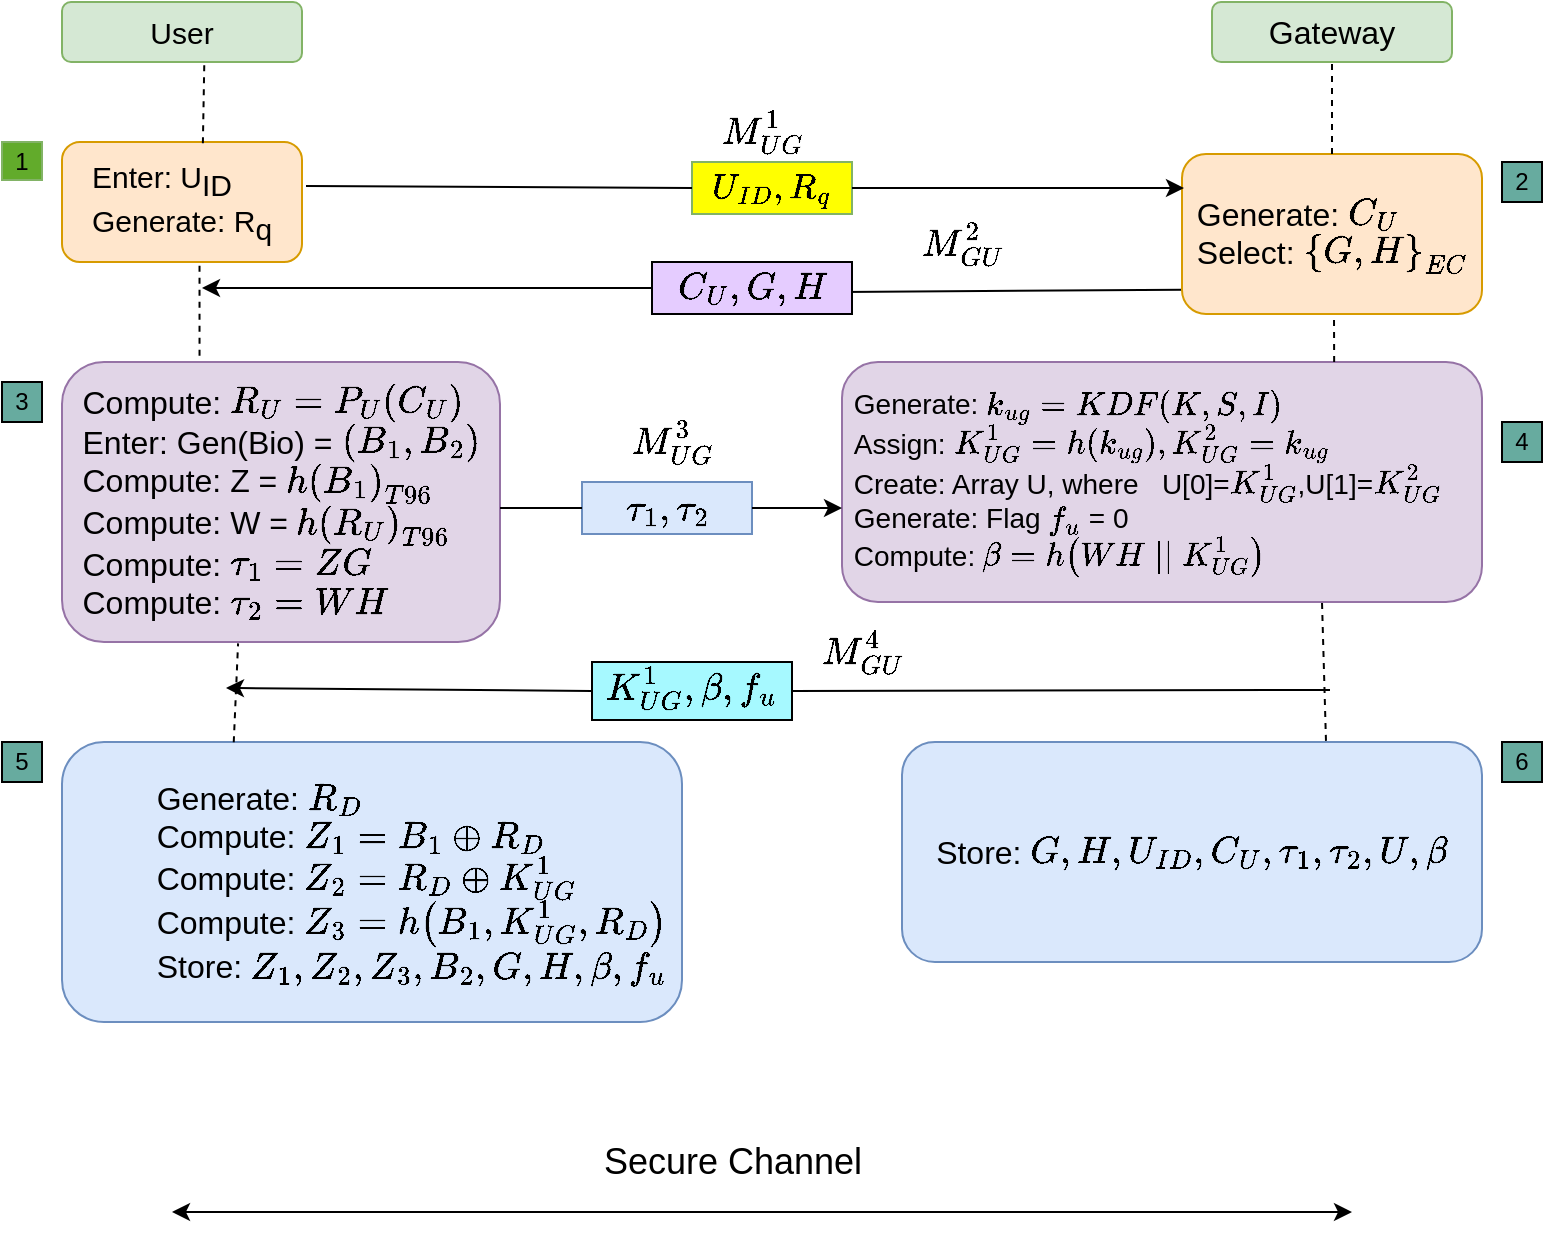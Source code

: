 <mxfile version="21.2.1" type="github">
  <diagram name="Page-1" id="p3xlX53l1xXB9bB7H0Pl">
    <mxGraphModel dx="992" dy="629" grid="1" gridSize="10" guides="1" tooltips="1" connect="1" arrows="1" fold="1" page="1" pageScale="1" pageWidth="850" pageHeight="1100" math="1" shadow="0">
      <root>
        <mxCell id="0" />
        <mxCell id="1" parent="0" />
        <mxCell id="Ddu9wDRHc_xumgMtI3vM-28" value="" style="endArrow=none;html=1;rounded=0;entryX=0.005;entryY=0.848;entryDx=0;entryDy=0;targetPerimeterSpacing=0;endSize=6;jumpStyle=line;jumpSize=6;sourcePerimeterSpacing=0;entryPerimeter=0;" parent="1" target="Ddu9wDRHc_xumgMtI3vM-4" edge="1">
          <mxGeometry width="50" height="50" relative="1" as="geometry">
            <mxPoint x="470" y="215" as="sourcePoint" />
            <mxPoint x="575" y="213" as="targetPoint" />
          </mxGeometry>
        </mxCell>
        <mxCell id="Ddu9wDRHc_xumgMtI3vM-1" value="&lt;font style=&quot;font-size: 15px;&quot;&gt;User&lt;/font&gt;" style="rounded=1;whiteSpace=wrap;html=1;fillColor=#d5e8d4;strokeColor=#82b366;" parent="1" vertex="1">
          <mxGeometry x="80" y="70" width="120" height="30" as="geometry" />
        </mxCell>
        <mxCell id="Ddu9wDRHc_xumgMtI3vM-2" value="&lt;font style=&quot;font-size: 16px;&quot;&gt;Gateway&lt;/font&gt;" style="rounded=1;whiteSpace=wrap;html=1;fillColor=#d5e8d4;strokeColor=#82b366;" parent="1" vertex="1">
          <mxGeometry x="655" y="70" width="120" height="30" as="geometry" />
        </mxCell>
        <mxCell id="Ddu9wDRHc_xumgMtI3vM-3" value="&lt;div style=&quot;text-align: justify;&quot;&gt;&lt;span style=&quot;background-color: initial;&quot;&gt;Enter: U&lt;/span&gt;&lt;sub style=&quot;background-color: initial; font-size: 15px;&quot;&gt;ID&lt;/sub&gt;&lt;/div&gt;&lt;div style=&quot;text-align: justify;&quot;&gt;&lt;span style=&quot;background-color: initial;&quot;&gt;Generate: R&lt;/span&gt;&lt;sub style=&quot;background-color: initial; font-size: 15px;&quot;&gt;q&lt;/sub&gt;&lt;/div&gt;" style="rounded=1;whiteSpace=wrap;html=1;fillColor=#ffe6cc;strokeColor=#d79b00;fontSize=15;" parent="1" vertex="1">
          <mxGeometry x="80" y="140" width="120" height="60" as="geometry" />
        </mxCell>
        <mxCell id="Ddu9wDRHc_xumgMtI3vM-4" value="&lt;div style=&quot;text-align: justify;&quot;&gt;&lt;span style=&quot;font-size: 16px; background-color: initial;&quot;&gt;Generate: `C_U`&lt;/span&gt;&lt;/div&gt;&lt;font style=&quot;font-size: 16px;&quot;&gt;&lt;div style=&quot;text-align: justify;&quot;&gt;&lt;span style=&quot;background-color: initial;&quot;&gt;Select: `{G,H}_{EC}`&lt;/span&gt;&lt;/div&gt;&lt;/font&gt;" style="rounded=1;whiteSpace=wrap;html=1;fillColor=#ffe6cc;strokeColor=#d79b00;" parent="1" vertex="1">
          <mxGeometry x="640" y="146" width="150" height="80" as="geometry" />
        </mxCell>
        <mxCell id="Ddu9wDRHc_xumgMtI3vM-5" value="&lt;div style=&quot;text-align: justify;&quot;&gt;&lt;span style=&quot;font-size: 16px; background-color: initial;&quot;&gt;Compute: `R_U=P_U(C_U)`&lt;/span&gt;&lt;/div&gt;&lt;font style=&quot;font-size: 16px;&quot;&gt;&lt;div style=&quot;text-align: justify;&quot;&gt;&lt;span style=&quot;background-color: initial;&quot;&gt;Enter: Gen(Bio) = `(B_1, B_2)`&lt;/span&gt;&lt;/div&gt;&lt;div style=&quot;text-align: justify;&quot;&gt;&lt;span style=&quot;background-color: initial;&quot;&gt;Compute: Z = `h(B_1)_{T96}`&lt;/span&gt;&lt;/div&gt;&lt;div style=&quot;text-align: justify;&quot;&gt;&lt;span style=&quot;background-color: initial;&quot;&gt;Compute: W = `h(R_U)_{T96}`&lt;/span&gt;&lt;/div&gt;&lt;div style=&quot;text-align: justify;&quot;&gt;&lt;span style=&quot;background-color: initial;&quot;&gt;Compute: `\tau_1= ZG`&lt;/span&gt;&lt;/div&gt;&lt;div style=&quot;text-align: justify;&quot;&gt;&lt;span style=&quot;background-color: initial;&quot;&gt;Compute: `\tau_2=WH`&lt;/span&gt;&lt;/div&gt;&lt;/font&gt;" style="rounded=1;whiteSpace=wrap;html=1;fillColor=#e1d5e7;strokeColor=#9673a6;" parent="1" vertex="1">
          <mxGeometry x="80" y="250" width="219" height="140" as="geometry" />
        </mxCell>
        <mxCell id="Ddu9wDRHc_xumgMtI3vM-8" value="&lt;div style=&quot;font-size: 14px;&quot;&gt;&lt;span style=&quot;background-color: initial;&quot;&gt;&lt;font style=&quot;font-size: 14px;&quot;&gt;&amp;nbsp;Generate: `k_{ug} =KDF(K, S, I)`&lt;/font&gt;&lt;/span&gt;&lt;/div&gt;&lt;div style=&quot;font-size: 14px;&quot;&gt;&lt;span style=&quot;background-color: initial;&quot;&gt;&lt;font style=&quot;font-size: 14px;&quot;&gt;&amp;nbsp;Assign: `K_{UG}^1=h(k_{ug}), K_{UG}^2=k_{ug}`&lt;/font&gt;&lt;/span&gt;&lt;/div&gt;&lt;div style=&quot;font-size: 14px;&quot;&gt;&lt;span style=&quot;background-color: initial;&quot;&gt;&lt;font style=&quot;font-size: 14px;&quot;&gt;&amp;nbsp;Create: Array U, where&amp;nbsp; &amp;nbsp;U[0]=`K_{UG}^1`,U[1]=`K_{UG}^2`&lt;/font&gt;&lt;/span&gt;&lt;/div&gt;&lt;div style=&quot;font-size: 14px;&quot;&gt;&lt;span style=&quot;background-color: initial;&quot;&gt;&lt;font style=&quot;font-size: 14px;&quot;&gt;&amp;nbsp;Generate: Flag `f_u` = 0&lt;/font&gt;&lt;/span&gt;&lt;/div&gt;&lt;font style=&quot;font-size: 14px;&quot;&gt;&lt;div style=&quot;&quot;&gt;&lt;span style=&quot;background-color: initial;&quot;&gt;&amp;nbsp;Compute: `\beta=h(WH || K_{UG}^1)`&lt;/span&gt;&lt;/div&gt;&lt;/font&gt;" style="rounded=1;whiteSpace=wrap;html=1;fillColor=#e1d5e7;strokeColor=#9673a6;align=left;" parent="1" vertex="1">
          <mxGeometry x="470" y="250" width="320" height="120" as="geometry" />
        </mxCell>
        <mxCell id="Ddu9wDRHc_xumgMtI3vM-10" value="&lt;blockquote style=&quot;margin: 0 0 0 40px; border: none; padding: 0px;&quot;&gt;&lt;div style=&quot;text-align: justify;&quot;&gt;&lt;span style=&quot;font-size: 16px; background-color: initial;&quot;&gt;Generate: `R_D`&lt;/span&gt;&lt;/div&gt;&lt;font style=&quot;font-size: 16px;&quot;&gt;&lt;div style=&quot;text-align: justify;&quot;&gt;&lt;span style=&quot;background-color: initial;&quot;&gt;Compute: `Z_1 = B_1\oplusR_D`&lt;/span&gt;&lt;/div&gt;&lt;/font&gt;&lt;font style=&quot;font-size: 16px;&quot;&gt;&lt;div style=&quot;text-align: justify;&quot;&gt;&lt;span style=&quot;background-color: initial;&quot;&gt;Compute: `Z_2 = R_D\oplusK_{UG}^1`&lt;/span&gt;&lt;/div&gt;&lt;/font&gt;&lt;font style=&quot;font-size: 16px;&quot;&gt;&lt;div style=&quot;text-align: justify;&quot;&gt;&lt;span style=&quot;background-color: initial;&quot;&gt;Compute: `Z_3=h(B_1,K_{UG}^1,R_D)`&lt;/span&gt;&lt;/div&gt;&lt;div style=&quot;text-align: justify;&quot;&gt;&lt;span style=&quot;background-color: initial;&quot;&gt;Store: `Z_1,Z_2,Z_3,B_2,G,H,\beta,f_u`&lt;/span&gt;&lt;/div&gt;&lt;/font&gt;&lt;/blockquote&gt;" style="rounded=1;whiteSpace=wrap;html=1;fillColor=#dae8fc;strokeColor=#6c8ebf;align=center;" parent="1" vertex="1">
          <mxGeometry x="80" y="440" width="310" height="140" as="geometry" />
        </mxCell>
        <mxCell id="Ddu9wDRHc_xumgMtI3vM-11" value="&lt;font style=&quot;font-size: 16px;&quot;&gt;Store: `G, H, U_{ID}, C_U, \tau_1,\tau_2,U, \beta`&lt;/font&gt;" style="rounded=1;whiteSpace=wrap;html=1;fillColor=#dae8fc;strokeColor=#6c8ebf;" parent="1" vertex="1">
          <mxGeometry x="500" y="440" width="290" height="110" as="geometry" />
        </mxCell>
        <mxCell id="Ddu9wDRHc_xumgMtI3vM-12" value="&lt;font style=&quot;font-size: 15px;&quot;&gt;`U_{ID}, R_q`&lt;/font&gt;" style="rounded=0;whiteSpace=wrap;html=1;fillColor=#FFFF00;strokeColor=#82b366;" parent="1" vertex="1">
          <mxGeometry x="395" y="150" width="80" height="26" as="geometry" />
        </mxCell>
        <mxCell id="Ddu9wDRHc_xumgMtI3vM-13" value="&lt;font style=&quot;font-size: 16px;&quot;&gt;`C_U , G, H`&lt;/font&gt;" style="rounded=0;whiteSpace=wrap;html=1;fillColor=#E5CCFF;" parent="1" vertex="1">
          <mxGeometry x="375" y="200" width="100" height="26" as="geometry" />
        </mxCell>
        <mxCell id="Ddu9wDRHc_xumgMtI3vM-15" value="`\tau_1,\tau_2`" style="rounded=0;whiteSpace=wrap;html=1;fillColor=#dae8fc;strokeColor=#6c8ebf;fontSize=16;" parent="1" vertex="1">
          <mxGeometry x="340" y="310" width="85" height="26" as="geometry" />
        </mxCell>
        <mxCell id="Ddu9wDRHc_xumgMtI3vM-16" value="&lt;font style=&quot;font-size: 16px;&quot;&gt;`K_{UG}^1,\beta,f_u`&lt;/font&gt;" style="rounded=0;whiteSpace=wrap;html=1;fillColor=#A6F9FF;spacingTop=18;spacingBottom=22;" parent="1" vertex="1">
          <mxGeometry x="345" y="400" width="100" height="29" as="geometry" />
        </mxCell>
        <mxCell id="Ddu9wDRHc_xumgMtI3vM-18" value="" style="endArrow=none;dashed=1;html=1;rounded=0;entryX=0.573;entryY=0.997;entryDx=0;entryDy=0;entryPerimeter=0;exitX=0.314;exitY=-0.022;exitDx=0;exitDy=0;exitPerimeter=0;" parent="1" source="Ddu9wDRHc_xumgMtI3vM-5" target="Ddu9wDRHc_xumgMtI3vM-3" edge="1">
          <mxGeometry width="50" height="50" relative="1" as="geometry">
            <mxPoint x="158" y="250" as="sourcePoint" />
            <mxPoint x="450" y="180" as="targetPoint" />
          </mxGeometry>
        </mxCell>
        <mxCell id="Ddu9wDRHc_xumgMtI3vM-19" value="" style="endArrow=none;dashed=1;html=1;rounded=0;exitX=0.277;exitY=0.001;exitDx=0;exitDy=0;exitPerimeter=0;entryX=0.402;entryY=1.005;entryDx=0;entryDy=0;entryPerimeter=0;" parent="1" source="Ddu9wDRHc_xumgMtI3vM-10" target="Ddu9wDRHc_xumgMtI3vM-5" edge="1">
          <mxGeometry width="50" height="50" relative="1" as="geometry">
            <mxPoint x="171" y="440" as="sourcePoint" />
            <mxPoint x="166" y="390" as="targetPoint" />
          </mxGeometry>
        </mxCell>
        <mxCell id="Ddu9wDRHc_xumgMtI3vM-20" value="" style="endArrow=none;dashed=1;html=1;rounded=0;exitX=0.587;exitY=0.01;exitDx=0;exitDy=0;exitPerimeter=0;entryX=0.593;entryY=0.993;entryDx=0;entryDy=0;entryPerimeter=0;" parent="1" source="Ddu9wDRHc_xumgMtI3vM-3" target="Ddu9wDRHc_xumgMtI3vM-1" edge="1">
          <mxGeometry width="50" height="50" relative="1" as="geometry">
            <mxPoint x="400" y="230" as="sourcePoint" />
            <mxPoint x="160" y="60" as="targetPoint" />
          </mxGeometry>
        </mxCell>
        <mxCell id="Ddu9wDRHc_xumgMtI3vM-21" value="" style="endArrow=none;dashed=1;html=1;rounded=0;exitX=0.769;exitY=0;exitDx=0;exitDy=0;exitPerimeter=0;" parent="1" source="Ddu9wDRHc_xumgMtI3vM-8" edge="1">
          <mxGeometry width="50" height="50" relative="1" as="geometry">
            <mxPoint x="400" y="230" as="sourcePoint" />
            <mxPoint x="716" y="226" as="targetPoint" />
          </mxGeometry>
        </mxCell>
        <mxCell id="Ddu9wDRHc_xumgMtI3vM-22" value="" style="endArrow=none;dashed=1;html=1;rounded=0;entryX=0.5;entryY=1;entryDx=0;entryDy=0;exitX=0.5;exitY=0;exitDx=0;exitDy=0;" parent="1" source="Ddu9wDRHc_xumgMtI3vM-4" target="Ddu9wDRHc_xumgMtI3vM-2" edge="1">
          <mxGeometry width="50" height="50" relative="1" as="geometry">
            <mxPoint x="400" y="230" as="sourcePoint" />
            <mxPoint x="450" y="180" as="targetPoint" />
          </mxGeometry>
        </mxCell>
        <mxCell id="Ddu9wDRHc_xumgMtI3vM-23" value="" style="endArrow=none;dashed=1;html=1;rounded=0;exitX=0.731;exitY=-0.005;exitDx=0;exitDy=0;entryX=0.75;entryY=1;entryDx=0;entryDy=0;exitPerimeter=0;" parent="1" source="Ddu9wDRHc_xumgMtI3vM-11" target="Ddu9wDRHc_xumgMtI3vM-8" edge="1">
          <mxGeometry width="50" height="50" relative="1" as="geometry">
            <mxPoint x="520" y="230" as="sourcePoint" />
            <mxPoint x="570" y="180" as="targetPoint" />
          </mxGeometry>
        </mxCell>
        <mxCell id="Ddu9wDRHc_xumgMtI3vM-24" value="" style="endArrow=none;html=1;rounded=0;exitX=1;exitY=0.5;exitDx=0;exitDy=0;" parent="1" source="Ddu9wDRHc_xumgMtI3vM-16" edge="1">
          <mxGeometry width="50" height="50" relative="1" as="geometry">
            <mxPoint x="520" y="230" as="sourcePoint" />
            <mxPoint x="714" y="414" as="targetPoint" />
          </mxGeometry>
        </mxCell>
        <mxCell id="Ddu9wDRHc_xumgMtI3vM-25" value="" style="endArrow=classic;html=1;rounded=0;exitX=0;exitY=0.5;exitDx=0;exitDy=0;" parent="1" source="Ddu9wDRHc_xumgMtI3vM-16" edge="1">
          <mxGeometry width="50" height="50" relative="1" as="geometry">
            <mxPoint x="520" y="230" as="sourcePoint" />
            <mxPoint x="162" y="413" as="targetPoint" />
          </mxGeometry>
        </mxCell>
        <mxCell id="Ddu9wDRHc_xumgMtI3vM-26" value="" style="endArrow=none;html=1;rounded=0;entryX=0;entryY=0.5;entryDx=0;entryDy=0;" parent="1" target="Ddu9wDRHc_xumgMtI3vM-15" edge="1">
          <mxGeometry width="50" height="50" relative="1" as="geometry">
            <mxPoint x="299" y="323" as="sourcePoint" />
            <mxPoint x="570" y="180" as="targetPoint" />
          </mxGeometry>
        </mxCell>
        <mxCell id="Ddu9wDRHc_xumgMtI3vM-27" value="" style="endArrow=classic;html=1;rounded=0;exitX=1;exitY=0.5;exitDx=0;exitDy=0;" parent="1" source="Ddu9wDRHc_xumgMtI3vM-15" edge="1">
          <mxGeometry width="50" height="50" relative="1" as="geometry">
            <mxPoint x="520" y="230" as="sourcePoint" />
            <mxPoint x="470" y="323" as="targetPoint" />
          </mxGeometry>
        </mxCell>
        <mxCell id="Ddu9wDRHc_xumgMtI3vM-29" value="" style="endArrow=classic;html=1;rounded=0;exitX=0;exitY=0.5;exitDx=0;exitDy=0;" parent="1" source="Ddu9wDRHc_xumgMtI3vM-13" edge="1">
          <mxGeometry width="50" height="50" relative="1" as="geometry">
            <mxPoint x="520" y="230" as="sourcePoint" />
            <mxPoint x="150" y="213" as="targetPoint" />
          </mxGeometry>
        </mxCell>
        <mxCell id="Ddu9wDRHc_xumgMtI3vM-31" value="" style="endArrow=classic;html=1;rounded=0;exitX=1;exitY=0.5;exitDx=0;exitDy=0;" parent="1" source="Ddu9wDRHc_xumgMtI3vM-12" edge="1">
          <mxGeometry width="50" height="50" relative="1" as="geometry">
            <mxPoint x="480" y="160" as="sourcePoint" />
            <mxPoint x="641" y="163" as="targetPoint" />
          </mxGeometry>
        </mxCell>
        <mxCell id="Ddu9wDRHc_xumgMtI3vM-32" value="" style="endArrow=none;html=1;rounded=0;entryX=0;entryY=0.5;entryDx=0;entryDy=0;" parent="1" target="Ddu9wDRHc_xumgMtI3vM-12" edge="1">
          <mxGeometry width="50" height="50" relative="1" as="geometry">
            <mxPoint x="202" y="162" as="sourcePoint" />
            <mxPoint x="570" y="280" as="targetPoint" />
          </mxGeometry>
        </mxCell>
        <mxCell id="Ddu9wDRHc_xumgMtI3vM-33" value="1" style="rounded=0;whiteSpace=wrap;html=1;fillColor=#62AB2B;strokeColor=#82b366;" parent="1" vertex="1">
          <mxGeometry x="50" y="140" width="20" height="19" as="geometry" />
        </mxCell>
        <mxCell id="Ddu9wDRHc_xumgMtI3vM-36" value="2" style="rounded=0;whiteSpace=wrap;html=1;fillColor=#67AB9F;" parent="1" vertex="1">
          <mxGeometry x="800" y="150" width="20" height="20" as="geometry" />
        </mxCell>
        <mxCell id="Ddu9wDRHc_xumgMtI3vM-37" value="3" style="rounded=0;whiteSpace=wrap;html=1;fillColor=#67AB9F;" parent="1" vertex="1">
          <mxGeometry x="50" y="260" width="20" height="20" as="geometry" />
        </mxCell>
        <mxCell id="Ddu9wDRHc_xumgMtI3vM-39" value="4" style="rounded=0;whiteSpace=wrap;html=1;fillColor=#67AB9F;" parent="1" vertex="1">
          <mxGeometry x="800" y="280" width="20" height="20" as="geometry" />
        </mxCell>
        <mxCell id="Ddu9wDRHc_xumgMtI3vM-40" value="5" style="rounded=0;whiteSpace=wrap;html=1;fillColor=#67AB9F;" parent="1" vertex="1">
          <mxGeometry x="50" y="440" width="20" height="20" as="geometry" />
        </mxCell>
        <mxCell id="Ddu9wDRHc_xumgMtI3vM-42" value="6" style="rounded=0;whiteSpace=wrap;html=1;fillColor=#67AB9F;" parent="1" vertex="1">
          <mxGeometry x="800" y="440" width="20" height="20" as="geometry" />
        </mxCell>
        <mxCell id="SoYMRN2-4axB4GX_azqP-4" value="&lt;font style=&quot;font-size: 16px;&quot;&gt;`M_{UG}^1`&lt;/font&gt;" style="text;html=1;align=center;verticalAlign=middle;resizable=0;points=[];autosize=1;strokeColor=none;fillColor=none;" parent="1" vertex="1">
          <mxGeometry x="375" y="120" width="110" height="30" as="geometry" />
        </mxCell>
        <mxCell id="SoYMRN2-4axB4GX_azqP-5" value="&lt;font style=&quot;font-size: 16px;&quot;&gt;`M_{GU}^2`&lt;/font&gt;" style="text;html=1;align=center;verticalAlign=middle;resizable=0;points=[];autosize=1;strokeColor=none;fillColor=none;" parent="1" vertex="1">
          <mxGeometry x="475" y="176" width="110" height="30" as="geometry" />
        </mxCell>
        <mxCell id="SoYMRN2-4axB4GX_azqP-6" value="&lt;font style=&quot;font-size: 16px;&quot;&gt;`M_{UG}^3`&lt;/font&gt;" style="text;html=1;align=center;verticalAlign=middle;resizable=0;points=[];autosize=1;strokeColor=none;fillColor=none;" parent="1" vertex="1">
          <mxGeometry x="330" y="275" width="110" height="30" as="geometry" />
        </mxCell>
        <mxCell id="SoYMRN2-4axB4GX_azqP-7" value="&lt;font style=&quot;font-size: 16px;&quot;&gt;`M_{GU}^4`&lt;/font&gt;" style="text;html=1;align=center;verticalAlign=middle;resizable=0;points=[];autosize=1;strokeColor=none;fillColor=none;" parent="1" vertex="1">
          <mxGeometry x="425" y="380" width="110" height="30" as="geometry" />
        </mxCell>
        <mxCell id="SoYMRN2-4axB4GX_azqP-9" value="" style="endArrow=classic;startArrow=classic;html=1;rounded=0;" parent="1" edge="1">
          <mxGeometry width="50" height="50" relative="1" as="geometry">
            <mxPoint x="135" y="675" as="sourcePoint" />
            <mxPoint x="725" y="675" as="targetPoint" />
            <Array as="points">
              <mxPoint x="395" y="675" />
            </Array>
          </mxGeometry>
        </mxCell>
        <mxCell id="SoYMRN2-4axB4GX_azqP-10" value="&lt;font style=&quot;font-size: 18px;&quot;&gt;Secure Channel&lt;/font&gt;" style="text;html=1;align=center;verticalAlign=middle;resizable=0;points=[];autosize=1;strokeColor=none;fillColor=none;" parent="1" vertex="1">
          <mxGeometry x="340" y="630" width="150" height="40" as="geometry" />
        </mxCell>
      </root>
    </mxGraphModel>
  </diagram>
</mxfile>
